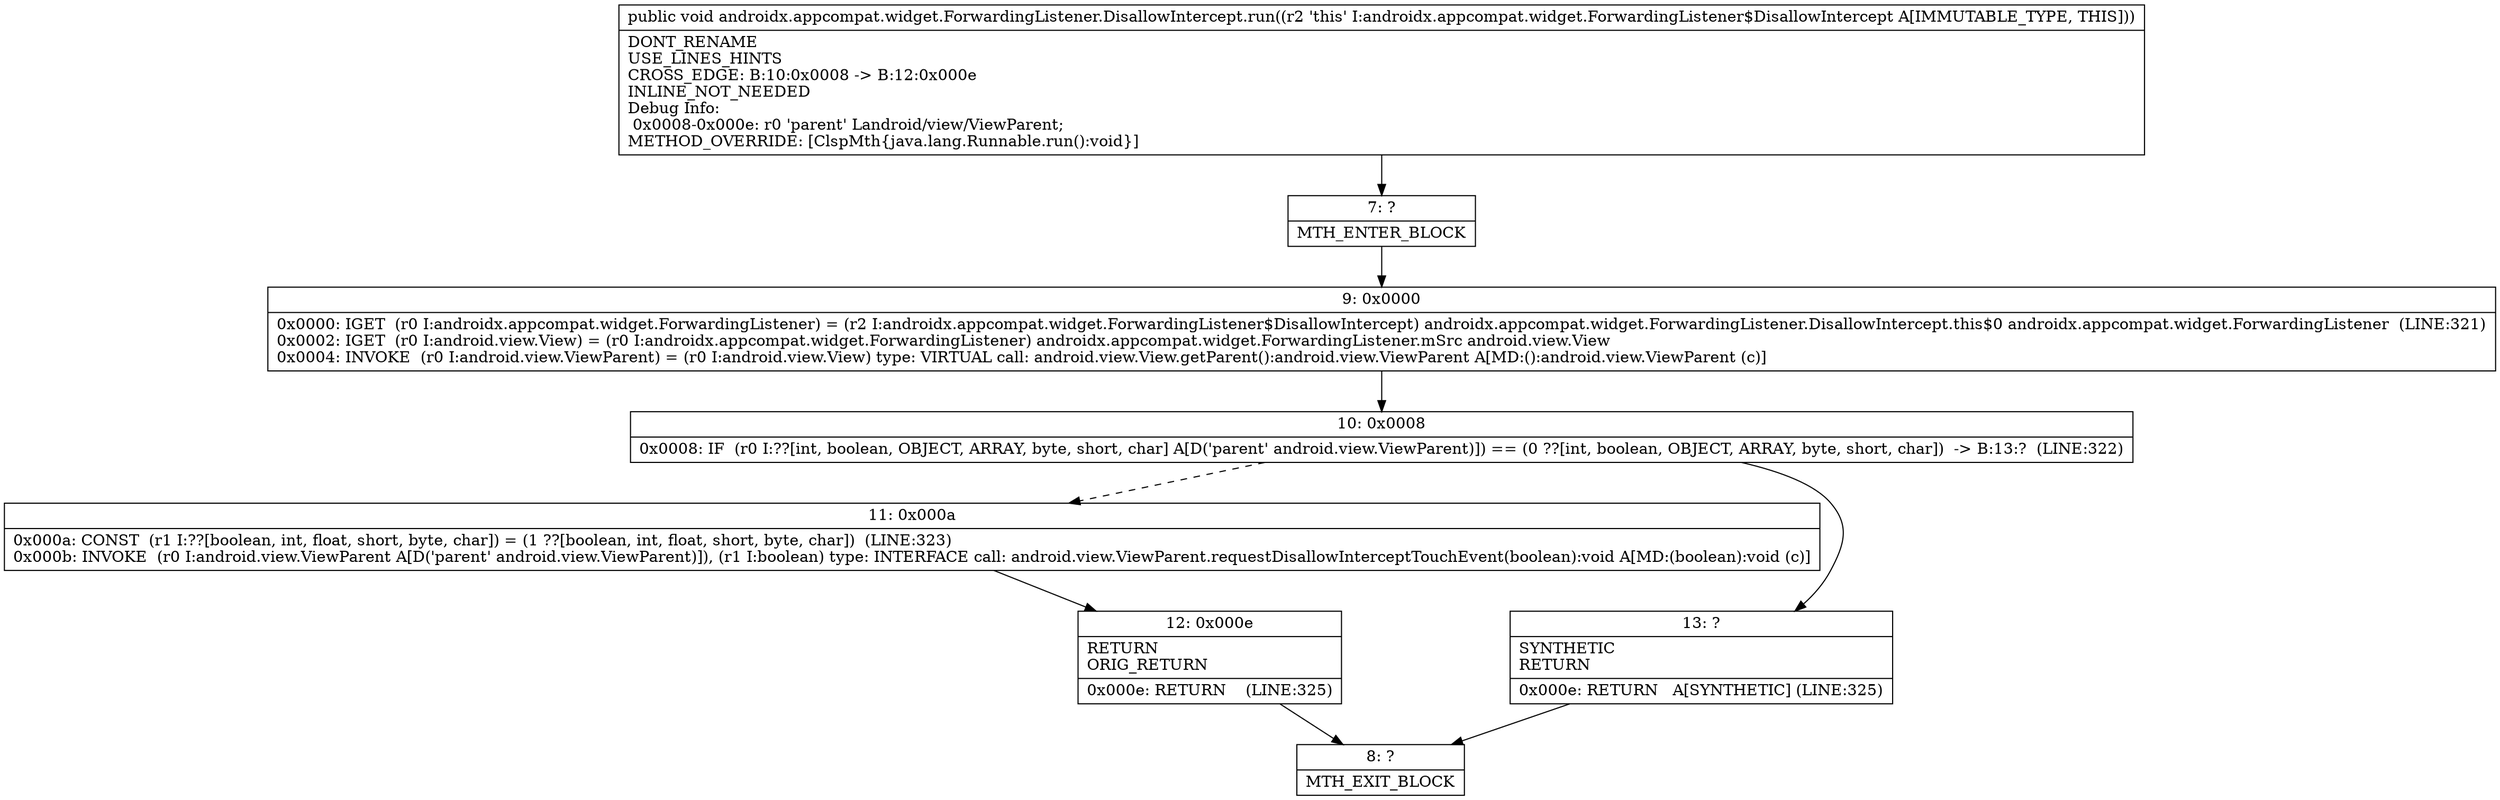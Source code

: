 digraph "CFG forandroidx.appcompat.widget.ForwardingListener.DisallowIntercept.run()V" {
Node_7 [shape=record,label="{7\:\ ?|MTH_ENTER_BLOCK\l}"];
Node_9 [shape=record,label="{9\:\ 0x0000|0x0000: IGET  (r0 I:androidx.appcompat.widget.ForwardingListener) = (r2 I:androidx.appcompat.widget.ForwardingListener$DisallowIntercept) androidx.appcompat.widget.ForwardingListener.DisallowIntercept.this$0 androidx.appcompat.widget.ForwardingListener  (LINE:321)\l0x0002: IGET  (r0 I:android.view.View) = (r0 I:androidx.appcompat.widget.ForwardingListener) androidx.appcompat.widget.ForwardingListener.mSrc android.view.View \l0x0004: INVOKE  (r0 I:android.view.ViewParent) = (r0 I:android.view.View) type: VIRTUAL call: android.view.View.getParent():android.view.ViewParent A[MD:():android.view.ViewParent (c)]\l}"];
Node_10 [shape=record,label="{10\:\ 0x0008|0x0008: IF  (r0 I:??[int, boolean, OBJECT, ARRAY, byte, short, char] A[D('parent' android.view.ViewParent)]) == (0 ??[int, boolean, OBJECT, ARRAY, byte, short, char])  \-\> B:13:?  (LINE:322)\l}"];
Node_11 [shape=record,label="{11\:\ 0x000a|0x000a: CONST  (r1 I:??[boolean, int, float, short, byte, char]) = (1 ??[boolean, int, float, short, byte, char])  (LINE:323)\l0x000b: INVOKE  (r0 I:android.view.ViewParent A[D('parent' android.view.ViewParent)]), (r1 I:boolean) type: INTERFACE call: android.view.ViewParent.requestDisallowInterceptTouchEvent(boolean):void A[MD:(boolean):void (c)]\l}"];
Node_12 [shape=record,label="{12\:\ 0x000e|RETURN\lORIG_RETURN\l|0x000e: RETURN    (LINE:325)\l}"];
Node_8 [shape=record,label="{8\:\ ?|MTH_EXIT_BLOCK\l}"];
Node_13 [shape=record,label="{13\:\ ?|SYNTHETIC\lRETURN\l|0x000e: RETURN   A[SYNTHETIC] (LINE:325)\l}"];
MethodNode[shape=record,label="{public void androidx.appcompat.widget.ForwardingListener.DisallowIntercept.run((r2 'this' I:androidx.appcompat.widget.ForwardingListener$DisallowIntercept A[IMMUTABLE_TYPE, THIS]))  | DONT_RENAME\lUSE_LINES_HINTS\lCROSS_EDGE: B:10:0x0008 \-\> B:12:0x000e\lINLINE_NOT_NEEDED\lDebug Info:\l  0x0008\-0x000e: r0 'parent' Landroid\/view\/ViewParent;\lMETHOD_OVERRIDE: [ClspMth\{java.lang.Runnable.run():void\}]\l}"];
MethodNode -> Node_7;Node_7 -> Node_9;
Node_9 -> Node_10;
Node_10 -> Node_11[style=dashed];
Node_10 -> Node_13;
Node_11 -> Node_12;
Node_12 -> Node_8;
Node_13 -> Node_8;
}

